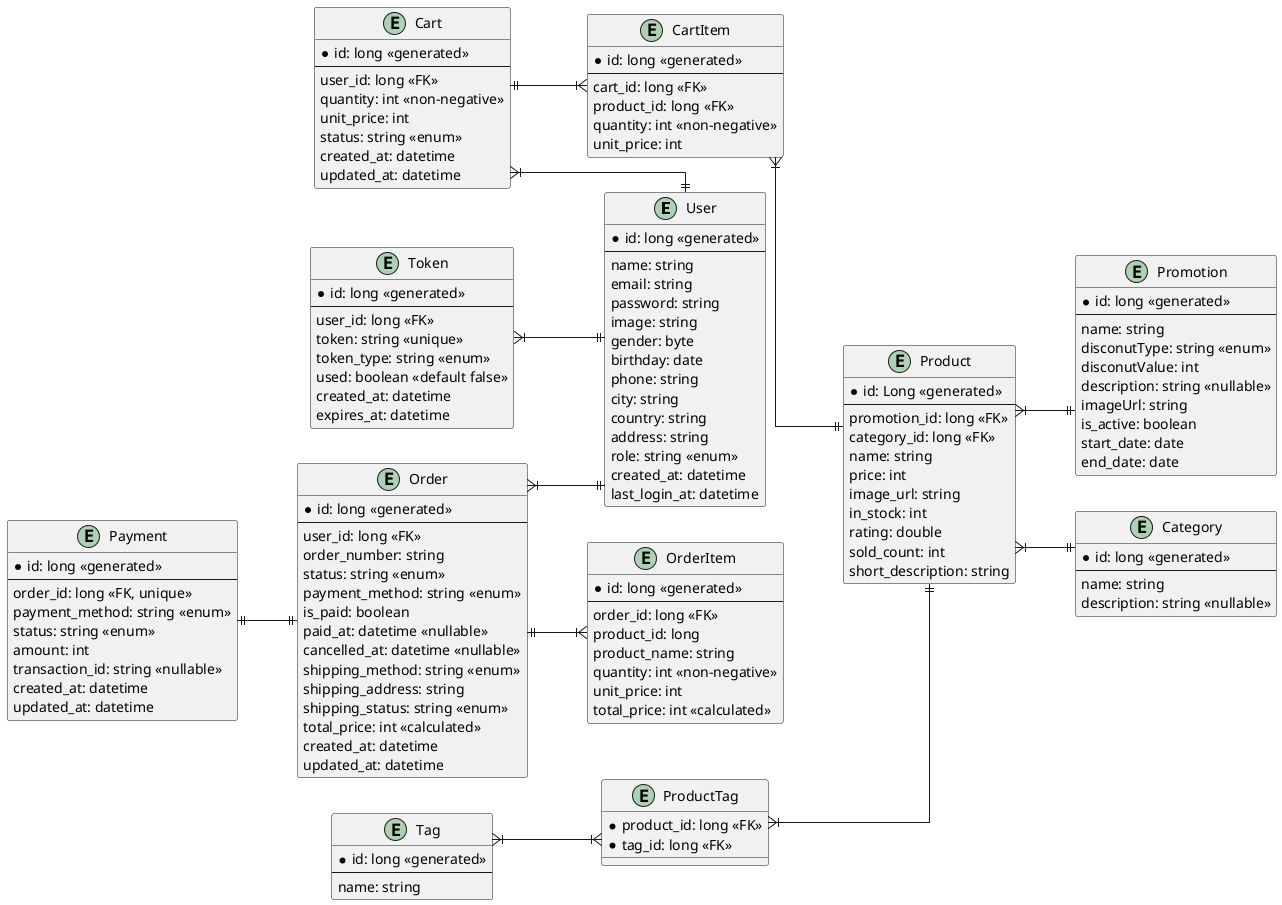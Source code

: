 @startuml

skinparam linetype ortho

left to right direction

entity "User" as User {
    *id: long <<generated>>
    ---
    name: string
    email: string
    password: string
    image: string
    gender: byte
    birthday: date
    phone: string
    city: string
    country: string
    address: string
    role: string <<enum>>
    'guest, member, admin
    created_at: datetime
    last_login_at: datetime
}

entity "Product" as Product {
    *id: Long <<generated>>
    ---
    promotion_id: long <<FK>>
    category_id: long <<FK>>
    name: string
    price: int
    image_url: string
    in_stock: int
    rating: double
    sold_count: int
    short_description: string
}
entity "CartItem" as CartItem {
    *id: long <<generated>>
    ---
    cart_id: long <<FK>>
    product_id: long <<FK>>
    quantity: int <<non-negative>>
    unit_price: int
}

entity "Cart" as Cart {
    *id: long <<generated>>
    ---
    user_id: long <<FK>>
    quantity: int <<non-negative>>
    unit_price: int
    status: string <<enum>>
    'ACTIVE, CHECKED_OUT, ABANDONED
    created_at: datetime
    updated_at: datetime
}

entity "Order" as Order {
    *id: long <<generated>>
    ---
    user_id: long <<FK>>
    order_number: string
    status: string <<enum>>
    'PENDING, PAID, CANCELLED, SHIPPED, COMPLETED
    payment_method: string <<enum>> 
    'CREDIT_CARD, PAYPAL
    is_paid: boolean
    paid_at: datetime <<nullable>>
    cancelled_at: datetime <<nullable>>
    shipping_method: string <<enum>>
    'STANDARD, EXPRESS
    shipping_address: string
    shipping_status: string <<enum>>
    'PENDING, IN_TRANSIT, DELIVERED
    total_price: int <<calculated>>
    created_at: datetime
    updated_at: datetime
}

entity "OrderItem" as OrderItem{
    *id: long <<generated>>
    ---
    order_id: long <<FK>>
    product_id: long
    product_name: string
    quantity: int <<non-negative>>
    unit_price: int
    total_price: int <<calculated>>
}

entity "Promotion" as Promotion {
    *id: long <<generated>>
    ---
    name: string
    disconutType: string <<enum>>
    'PERCENTAGE, FIXED_AMOUNT
    disconutValue: int
    description: string <<nullable>>
    imageUrl: string
    is_active: boolean
    start_date: date
    end_date: date
}

entity "Payment" as Payment {
    *id: long <<generated>>
    ---
    order_id: long <<FK, unique>>
    payment_method: string <<enum>> 
    'CREDIT_CARD, PAYPAL, BANK_TRANSFER
    status: string <<enum>>
    'PENDING, COMPLETED, FAILED
    amount: int 
    transaction_id: string <<nullable>>
    created_at: datetime
    updated_at: datetime
}

entity "Category" as Category {
    *id: long <<generated>>
    ---
    name: string
    description: string <<nullable>>
}

entity "Tag" as Tag{
    *id: long <<generated>>
    ---
    name: string
}
entity "ProductTag" as ProductTag {
    *product_id: long <<FK>>
    *tag_id: long <<FK>>
}

entity "Token" as Token {
    *id: long <<generated>>
    ---
    user_id: long <<FK>>
    token: string <<unique>>
    token_type: string <<enum>>
    'forgetPassword, emailVerification
    used: boolean <<default false>>
    created_at: datetime
    expires_at: datetime
}

Tag }|--|{ ProductTag
ProductTag }|--|| Product
Cart }|--|| User
Cart ||--|{ CartItem
CartItem }|--|| Product
Order }|--|| User
Order ||--|{ OrderItem
Product }|--|| Promotion
Product }|--|| Category
Payment ||--|| Order
Token }|--|| User
@enduml